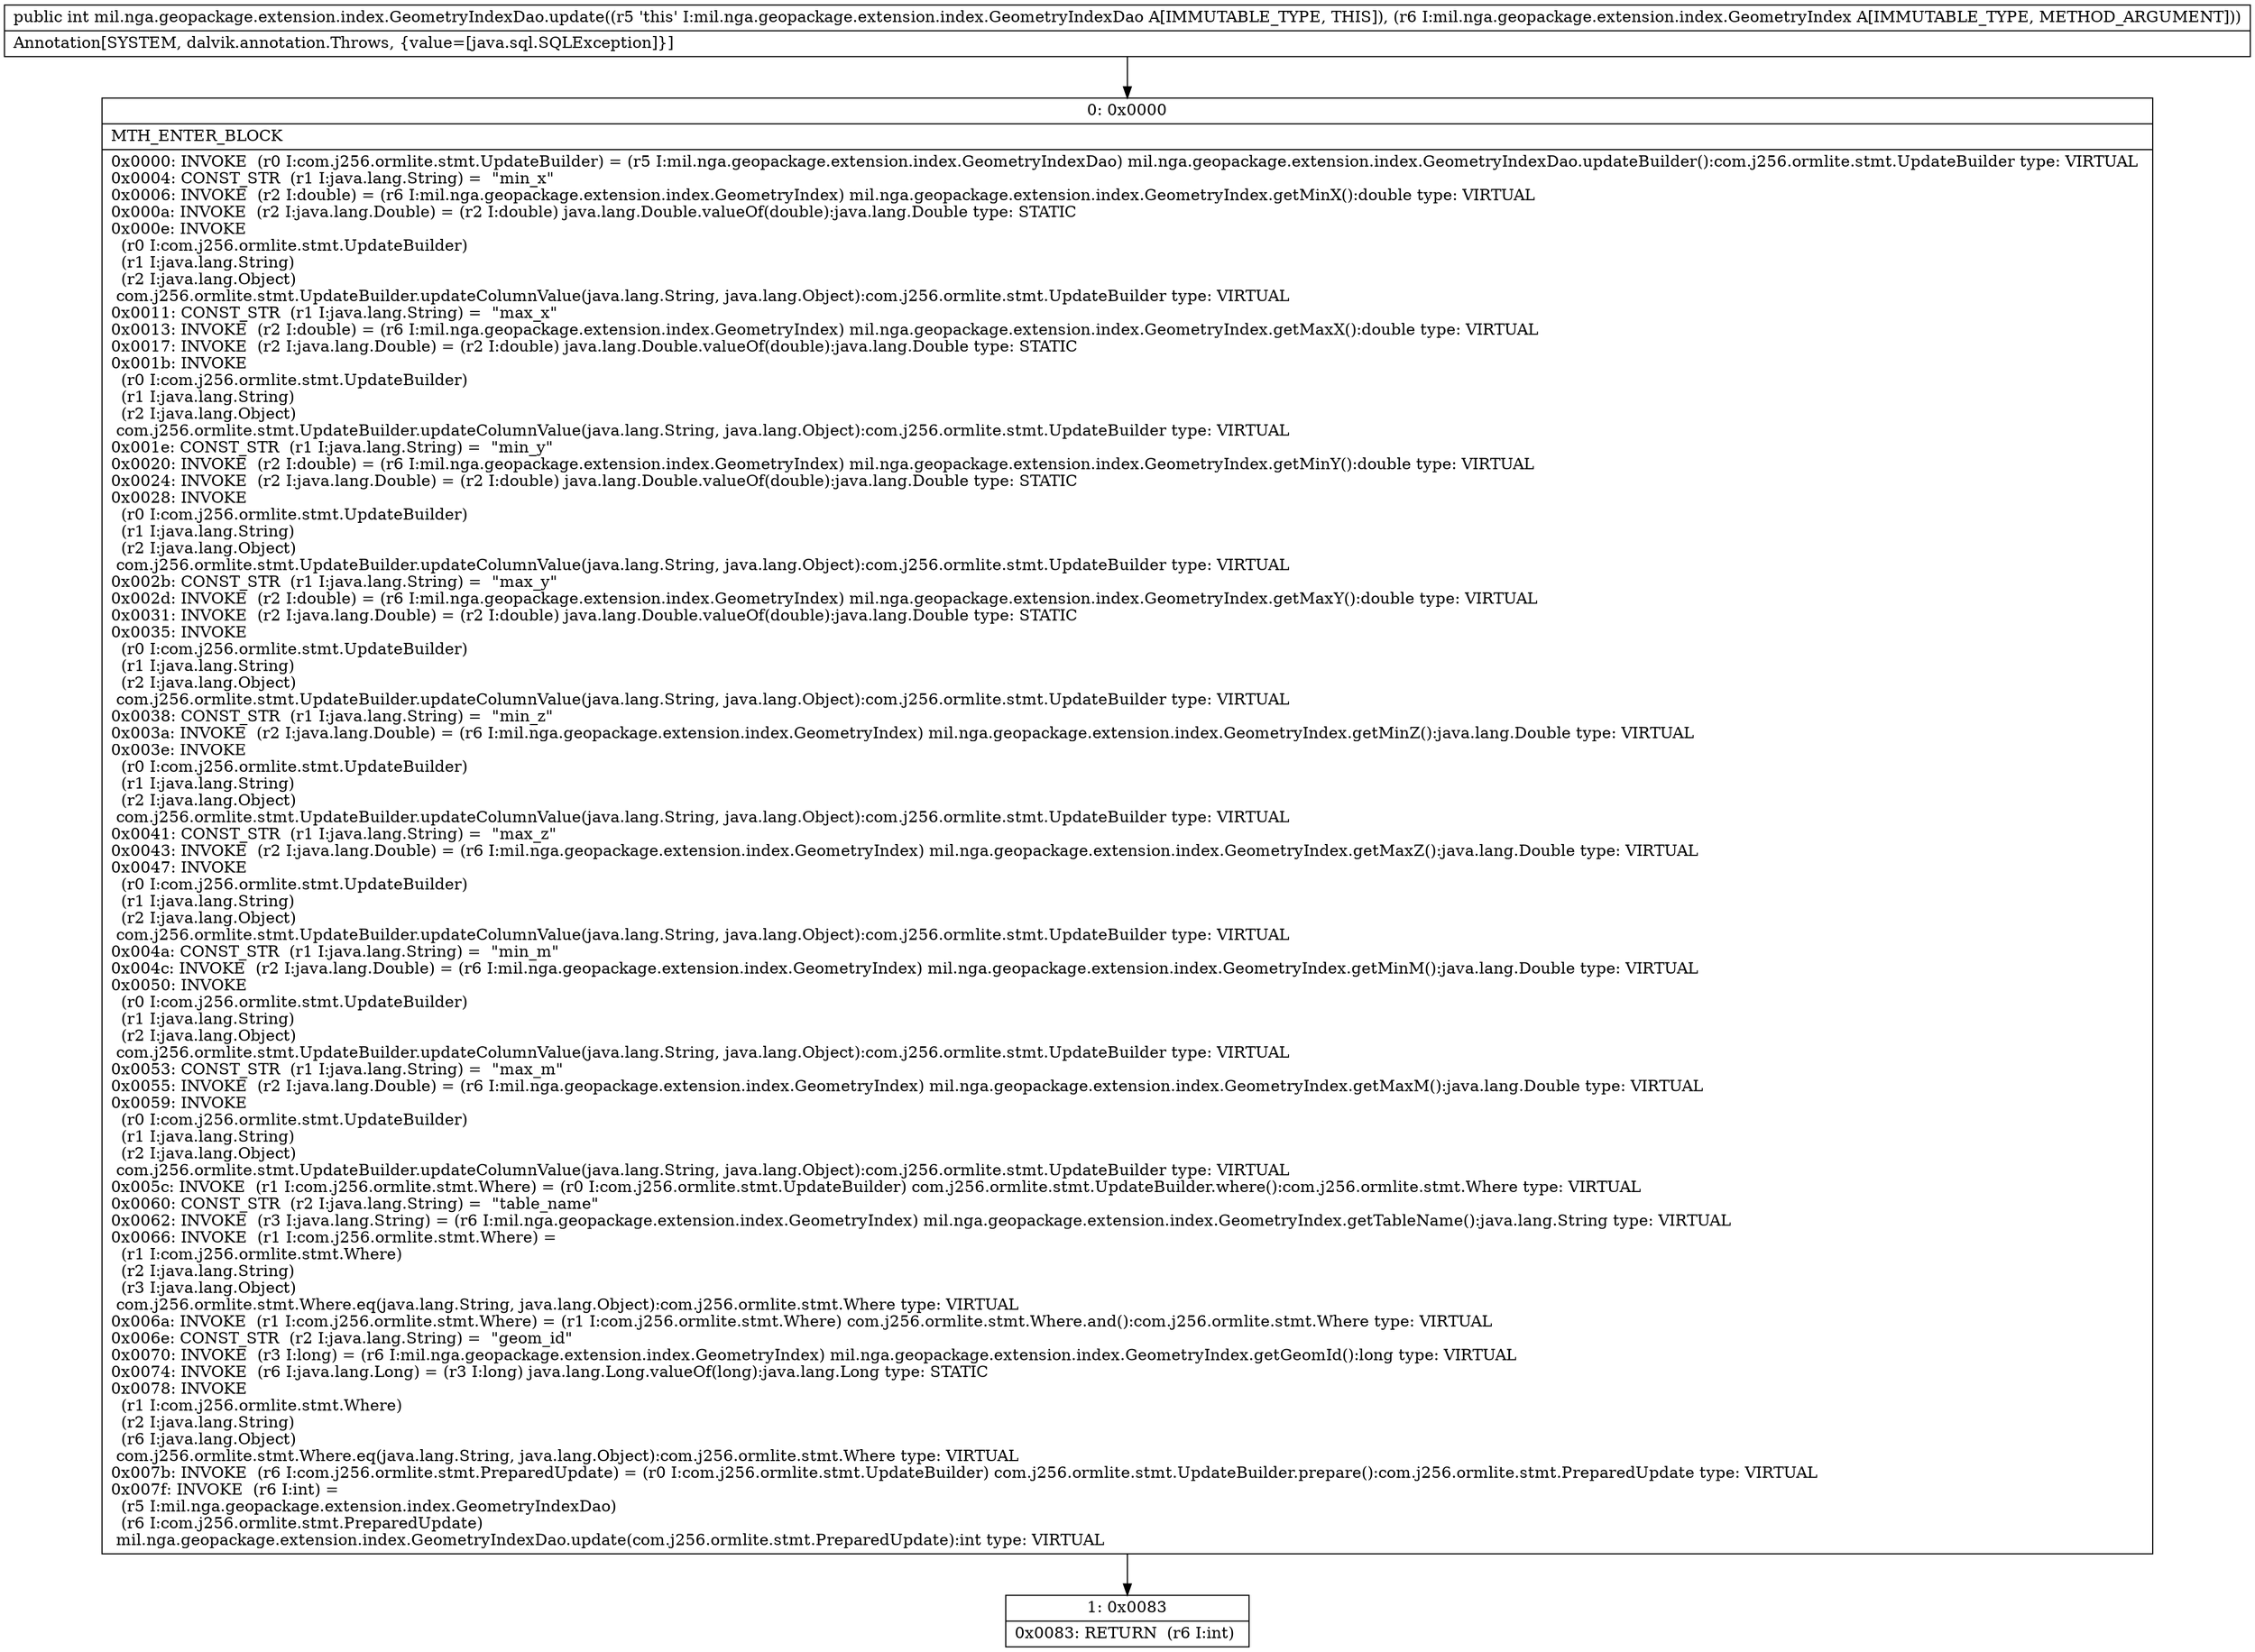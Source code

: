 digraph "CFG formil.nga.geopackage.extension.index.GeometryIndexDao.update(Lmil\/nga\/geopackage\/extension\/index\/GeometryIndex;)I" {
Node_0 [shape=record,label="{0\:\ 0x0000|MTH_ENTER_BLOCK\l|0x0000: INVOKE  (r0 I:com.j256.ormlite.stmt.UpdateBuilder) = (r5 I:mil.nga.geopackage.extension.index.GeometryIndexDao) mil.nga.geopackage.extension.index.GeometryIndexDao.updateBuilder():com.j256.ormlite.stmt.UpdateBuilder type: VIRTUAL \l0x0004: CONST_STR  (r1 I:java.lang.String) =  \"min_x\" \l0x0006: INVOKE  (r2 I:double) = (r6 I:mil.nga.geopackage.extension.index.GeometryIndex) mil.nga.geopackage.extension.index.GeometryIndex.getMinX():double type: VIRTUAL \l0x000a: INVOKE  (r2 I:java.lang.Double) = (r2 I:double) java.lang.Double.valueOf(double):java.lang.Double type: STATIC \l0x000e: INVOKE  \l  (r0 I:com.j256.ormlite.stmt.UpdateBuilder)\l  (r1 I:java.lang.String)\l  (r2 I:java.lang.Object)\l com.j256.ormlite.stmt.UpdateBuilder.updateColumnValue(java.lang.String, java.lang.Object):com.j256.ormlite.stmt.UpdateBuilder type: VIRTUAL \l0x0011: CONST_STR  (r1 I:java.lang.String) =  \"max_x\" \l0x0013: INVOKE  (r2 I:double) = (r6 I:mil.nga.geopackage.extension.index.GeometryIndex) mil.nga.geopackage.extension.index.GeometryIndex.getMaxX():double type: VIRTUAL \l0x0017: INVOKE  (r2 I:java.lang.Double) = (r2 I:double) java.lang.Double.valueOf(double):java.lang.Double type: STATIC \l0x001b: INVOKE  \l  (r0 I:com.j256.ormlite.stmt.UpdateBuilder)\l  (r1 I:java.lang.String)\l  (r2 I:java.lang.Object)\l com.j256.ormlite.stmt.UpdateBuilder.updateColumnValue(java.lang.String, java.lang.Object):com.j256.ormlite.stmt.UpdateBuilder type: VIRTUAL \l0x001e: CONST_STR  (r1 I:java.lang.String) =  \"min_y\" \l0x0020: INVOKE  (r2 I:double) = (r6 I:mil.nga.geopackage.extension.index.GeometryIndex) mil.nga.geopackage.extension.index.GeometryIndex.getMinY():double type: VIRTUAL \l0x0024: INVOKE  (r2 I:java.lang.Double) = (r2 I:double) java.lang.Double.valueOf(double):java.lang.Double type: STATIC \l0x0028: INVOKE  \l  (r0 I:com.j256.ormlite.stmt.UpdateBuilder)\l  (r1 I:java.lang.String)\l  (r2 I:java.lang.Object)\l com.j256.ormlite.stmt.UpdateBuilder.updateColumnValue(java.lang.String, java.lang.Object):com.j256.ormlite.stmt.UpdateBuilder type: VIRTUAL \l0x002b: CONST_STR  (r1 I:java.lang.String) =  \"max_y\" \l0x002d: INVOKE  (r2 I:double) = (r6 I:mil.nga.geopackage.extension.index.GeometryIndex) mil.nga.geopackage.extension.index.GeometryIndex.getMaxY():double type: VIRTUAL \l0x0031: INVOKE  (r2 I:java.lang.Double) = (r2 I:double) java.lang.Double.valueOf(double):java.lang.Double type: STATIC \l0x0035: INVOKE  \l  (r0 I:com.j256.ormlite.stmt.UpdateBuilder)\l  (r1 I:java.lang.String)\l  (r2 I:java.lang.Object)\l com.j256.ormlite.stmt.UpdateBuilder.updateColumnValue(java.lang.String, java.lang.Object):com.j256.ormlite.stmt.UpdateBuilder type: VIRTUAL \l0x0038: CONST_STR  (r1 I:java.lang.String) =  \"min_z\" \l0x003a: INVOKE  (r2 I:java.lang.Double) = (r6 I:mil.nga.geopackage.extension.index.GeometryIndex) mil.nga.geopackage.extension.index.GeometryIndex.getMinZ():java.lang.Double type: VIRTUAL \l0x003e: INVOKE  \l  (r0 I:com.j256.ormlite.stmt.UpdateBuilder)\l  (r1 I:java.lang.String)\l  (r2 I:java.lang.Object)\l com.j256.ormlite.stmt.UpdateBuilder.updateColumnValue(java.lang.String, java.lang.Object):com.j256.ormlite.stmt.UpdateBuilder type: VIRTUAL \l0x0041: CONST_STR  (r1 I:java.lang.String) =  \"max_z\" \l0x0043: INVOKE  (r2 I:java.lang.Double) = (r6 I:mil.nga.geopackage.extension.index.GeometryIndex) mil.nga.geopackage.extension.index.GeometryIndex.getMaxZ():java.lang.Double type: VIRTUAL \l0x0047: INVOKE  \l  (r0 I:com.j256.ormlite.stmt.UpdateBuilder)\l  (r1 I:java.lang.String)\l  (r2 I:java.lang.Object)\l com.j256.ormlite.stmt.UpdateBuilder.updateColumnValue(java.lang.String, java.lang.Object):com.j256.ormlite.stmt.UpdateBuilder type: VIRTUAL \l0x004a: CONST_STR  (r1 I:java.lang.String) =  \"min_m\" \l0x004c: INVOKE  (r2 I:java.lang.Double) = (r6 I:mil.nga.geopackage.extension.index.GeometryIndex) mil.nga.geopackage.extension.index.GeometryIndex.getMinM():java.lang.Double type: VIRTUAL \l0x0050: INVOKE  \l  (r0 I:com.j256.ormlite.stmt.UpdateBuilder)\l  (r1 I:java.lang.String)\l  (r2 I:java.lang.Object)\l com.j256.ormlite.stmt.UpdateBuilder.updateColumnValue(java.lang.String, java.lang.Object):com.j256.ormlite.stmt.UpdateBuilder type: VIRTUAL \l0x0053: CONST_STR  (r1 I:java.lang.String) =  \"max_m\" \l0x0055: INVOKE  (r2 I:java.lang.Double) = (r6 I:mil.nga.geopackage.extension.index.GeometryIndex) mil.nga.geopackage.extension.index.GeometryIndex.getMaxM():java.lang.Double type: VIRTUAL \l0x0059: INVOKE  \l  (r0 I:com.j256.ormlite.stmt.UpdateBuilder)\l  (r1 I:java.lang.String)\l  (r2 I:java.lang.Object)\l com.j256.ormlite.stmt.UpdateBuilder.updateColumnValue(java.lang.String, java.lang.Object):com.j256.ormlite.stmt.UpdateBuilder type: VIRTUAL \l0x005c: INVOKE  (r1 I:com.j256.ormlite.stmt.Where) = (r0 I:com.j256.ormlite.stmt.UpdateBuilder) com.j256.ormlite.stmt.UpdateBuilder.where():com.j256.ormlite.stmt.Where type: VIRTUAL \l0x0060: CONST_STR  (r2 I:java.lang.String) =  \"table_name\" \l0x0062: INVOKE  (r3 I:java.lang.String) = (r6 I:mil.nga.geopackage.extension.index.GeometryIndex) mil.nga.geopackage.extension.index.GeometryIndex.getTableName():java.lang.String type: VIRTUAL \l0x0066: INVOKE  (r1 I:com.j256.ormlite.stmt.Where) = \l  (r1 I:com.j256.ormlite.stmt.Where)\l  (r2 I:java.lang.String)\l  (r3 I:java.lang.Object)\l com.j256.ormlite.stmt.Where.eq(java.lang.String, java.lang.Object):com.j256.ormlite.stmt.Where type: VIRTUAL \l0x006a: INVOKE  (r1 I:com.j256.ormlite.stmt.Where) = (r1 I:com.j256.ormlite.stmt.Where) com.j256.ormlite.stmt.Where.and():com.j256.ormlite.stmt.Where type: VIRTUAL \l0x006e: CONST_STR  (r2 I:java.lang.String) =  \"geom_id\" \l0x0070: INVOKE  (r3 I:long) = (r6 I:mil.nga.geopackage.extension.index.GeometryIndex) mil.nga.geopackage.extension.index.GeometryIndex.getGeomId():long type: VIRTUAL \l0x0074: INVOKE  (r6 I:java.lang.Long) = (r3 I:long) java.lang.Long.valueOf(long):java.lang.Long type: STATIC \l0x0078: INVOKE  \l  (r1 I:com.j256.ormlite.stmt.Where)\l  (r2 I:java.lang.String)\l  (r6 I:java.lang.Object)\l com.j256.ormlite.stmt.Where.eq(java.lang.String, java.lang.Object):com.j256.ormlite.stmt.Where type: VIRTUAL \l0x007b: INVOKE  (r6 I:com.j256.ormlite.stmt.PreparedUpdate) = (r0 I:com.j256.ormlite.stmt.UpdateBuilder) com.j256.ormlite.stmt.UpdateBuilder.prepare():com.j256.ormlite.stmt.PreparedUpdate type: VIRTUAL \l0x007f: INVOKE  (r6 I:int) = \l  (r5 I:mil.nga.geopackage.extension.index.GeometryIndexDao)\l  (r6 I:com.j256.ormlite.stmt.PreparedUpdate)\l mil.nga.geopackage.extension.index.GeometryIndexDao.update(com.j256.ormlite.stmt.PreparedUpdate):int type: VIRTUAL \l}"];
Node_1 [shape=record,label="{1\:\ 0x0083|0x0083: RETURN  (r6 I:int) \l}"];
MethodNode[shape=record,label="{public int mil.nga.geopackage.extension.index.GeometryIndexDao.update((r5 'this' I:mil.nga.geopackage.extension.index.GeometryIndexDao A[IMMUTABLE_TYPE, THIS]), (r6 I:mil.nga.geopackage.extension.index.GeometryIndex A[IMMUTABLE_TYPE, METHOD_ARGUMENT]))  | Annotation[SYSTEM, dalvik.annotation.Throws, \{value=[java.sql.SQLException]\}]\l}"];
MethodNode -> Node_0;
Node_0 -> Node_1;
}

